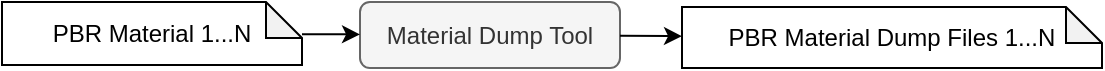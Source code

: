 <mxfile>
    <diagram id="AUvOTdAcRZt4RW0IC4vr" name="Page-1">
        <mxGraphModel dx="2612" dy="827" grid="1" gridSize="10" guides="1" tooltips="1" connect="1" arrows="1" fold="1" page="1" pageScale="1" pageWidth="1169" pageHeight="827" math="0" shadow="0">
            <root>
                <mxCell id="0"/>
                <mxCell id="1" parent="0"/>
                <mxCell id="2" value="Material Dump Tool" style="rounded=1;whiteSpace=wrap;html=1;fillColor=#f5f5f5;fontColor=#333333;strokeColor=#666666;" vertex="1" parent="1">
                    <mxGeometry x="-691" y="80" width="130" height="33" as="geometry"/>
                </mxCell>
                <mxCell id="3" style="edgeStyle=none;html=1;" edge="1" parent="1" source="7" target="2">
                    <mxGeometry relative="1" as="geometry">
                        <mxPoint x="-595.84" y="53" as="sourcePoint"/>
                        <mxPoint x="-670" y="22" as="targetPoint"/>
                    </mxGeometry>
                </mxCell>
                <mxCell id="5" style="edgeStyle=none;html=1;" edge="1" parent="1" source="2" target="6">
                    <mxGeometry relative="1" as="geometry">
                        <mxPoint x="-500" y="22" as="targetPoint"/>
                        <mxPoint x="-720" y="97" as="sourcePoint"/>
                    </mxGeometry>
                </mxCell>
                <mxCell id="6" value="PBR Material Dump Files 1...N" style="shape=note;whiteSpace=wrap;html=1;backgroundOutline=1;darkOpacity=0.05;fontSize=12;fillColor=none;size=18;" vertex="1" parent="1">
                    <mxGeometry x="-530" y="82.5" width="210" height="30.5" as="geometry"/>
                </mxCell>
                <mxCell id="7" value="PBR Material 1...N" style="shape=note;whiteSpace=wrap;html=1;backgroundOutline=1;darkOpacity=0.05;fontSize=12;fillColor=none;size=18;" vertex="1" parent="1">
                    <mxGeometry x="-870" y="80" width="150" height="31.5" as="geometry"/>
                </mxCell>
            </root>
        </mxGraphModel>
    </diagram>
</mxfile>